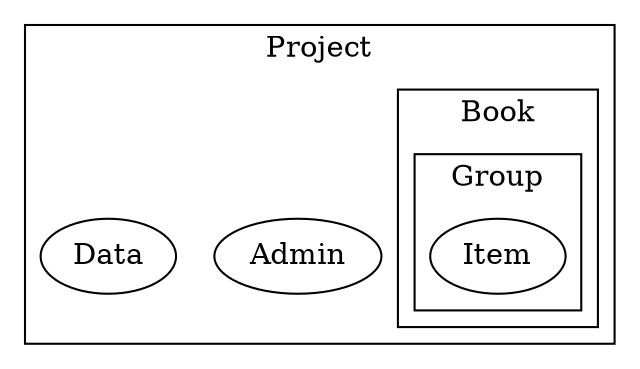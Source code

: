 graph A {
	subgraph clusterA {
		label="Project";
		Admin Data;
		subgraph clusterB {
			label="Book";
			subgraph clusterC {
				label="Group";
				Item
			}
		}
	}
}
